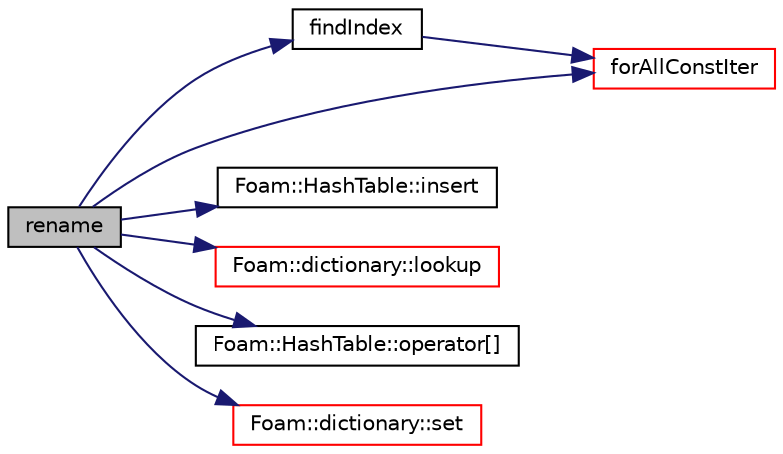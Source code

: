 digraph "rename"
{
  bgcolor="transparent";
  edge [fontname="Helvetica",fontsize="10",labelfontname="Helvetica",labelfontsize="10"];
  node [fontname="Helvetica",fontsize="10",shape=record];
  rankdir="LR";
  Node2781 [label="rename",height=0.2,width=0.4,color="black", fillcolor="grey75", style="filled", fontcolor="black"];
  Node2781 -> Node2782 [color="midnightblue",fontsize="10",style="solid",fontname="Helvetica"];
  Node2782 [label="findIndex",height=0.2,width=0.4,color="black",URL="$a22077.html#a2b862826c1fbd43e2bf4cbfec9441616",tooltip="Return index corresponding to patch &#39;name&#39;. "];
  Node2782 -> Node2783 [color="midnightblue",fontsize="10",style="solid",fontname="Helvetica"];
  Node2783 [label="forAllConstIter",height=0.2,width=0.4,color="red",URL="$a39311.html#ae21e2836509b0fa7f7cedf6493b11b09"];
  Node2781 -> Node2783 [color="midnightblue",fontsize="10",style="solid",fontname="Helvetica"];
  Node2781 -> Node2976 [color="midnightblue",fontsize="10",style="solid",fontname="Helvetica"];
  Node2976 [label="Foam::HashTable::insert",height=0.2,width=0.4,color="black",URL="$a26841.html#a5eee1e0e199ad59b9cb3916cd42156e0",tooltip="Insert a new hashedEntry. "];
  Node2781 -> Node2840 [color="midnightblue",fontsize="10",style="solid",fontname="Helvetica"];
  Node2840 [label="Foam::dictionary::lookup",height=0.2,width=0.4,color="red",URL="$a27129.html#a6a0727fa523e48977e27348663def509",tooltip="Find and return an entry data stream. "];
  Node2781 -> Node3080 [color="midnightblue",fontsize="10",style="solid",fontname="Helvetica"];
  Node3080 [label="Foam::HashTable::operator[]",height=0.2,width=0.4,color="black",URL="$a26841.html#a0f391005bd88b6a50dd7eb25e2aa15a1",tooltip="Find and return a hashedEntry. "];
  Node2781 -> Node3081 [color="midnightblue",fontsize="10",style="solid",fontname="Helvetica"];
  Node3081 [label="Foam::dictionary::set",height=0.2,width=0.4,color="red",URL="$a27129.html#a8396ca7a6d20d7aeebc8b1ac9e18460b",tooltip="Assign a new entry, overwrite any existing entry. "];
}
